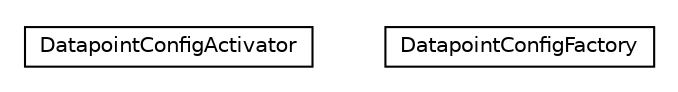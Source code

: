 #!/usr/local/bin/dot
#
# Class diagram 
# Generated by UMLGraph version R5_6-24-gf6e263 (http://www.umlgraph.org/)
#

digraph G {
	edge [fontname="Helvetica",fontsize=10,labelfontname="Helvetica",labelfontsize=10];
	node [fontname="Helvetica",fontsize=10,shape=plaintext];
	nodesep=0.25;
	ranksep=0.5;
	// org.universAAL.ontology.lddi.config.DatapointConfigActivator
	c29448 [label=<<table title="org.universAAL.ontology.lddi.config.DatapointConfigActivator" border="0" cellborder="1" cellspacing="0" cellpadding="2" port="p" href="./DatapointConfigActivator.html">
		<tr><td><table border="0" cellspacing="0" cellpadding="1">
<tr><td align="center" balign="center"> DatapointConfigActivator </td></tr>
		</table></td></tr>
		</table>>, URL="./DatapointConfigActivator.html", fontname="Helvetica", fontcolor="black", fontsize=10.0];
	// org.universAAL.ontology.lddi.config.DatapointConfigFactory
	c29449 [label=<<table title="org.universAAL.ontology.lddi.config.DatapointConfigFactory" border="0" cellborder="1" cellspacing="0" cellpadding="2" port="p" href="./DatapointConfigFactory.html">
		<tr><td><table border="0" cellspacing="0" cellpadding="1">
<tr><td align="center" balign="center"> DatapointConfigFactory </td></tr>
		</table></td></tr>
		</table>>, URL="./DatapointConfigFactory.html", fontname="Helvetica", fontcolor="black", fontsize=10.0];
}

